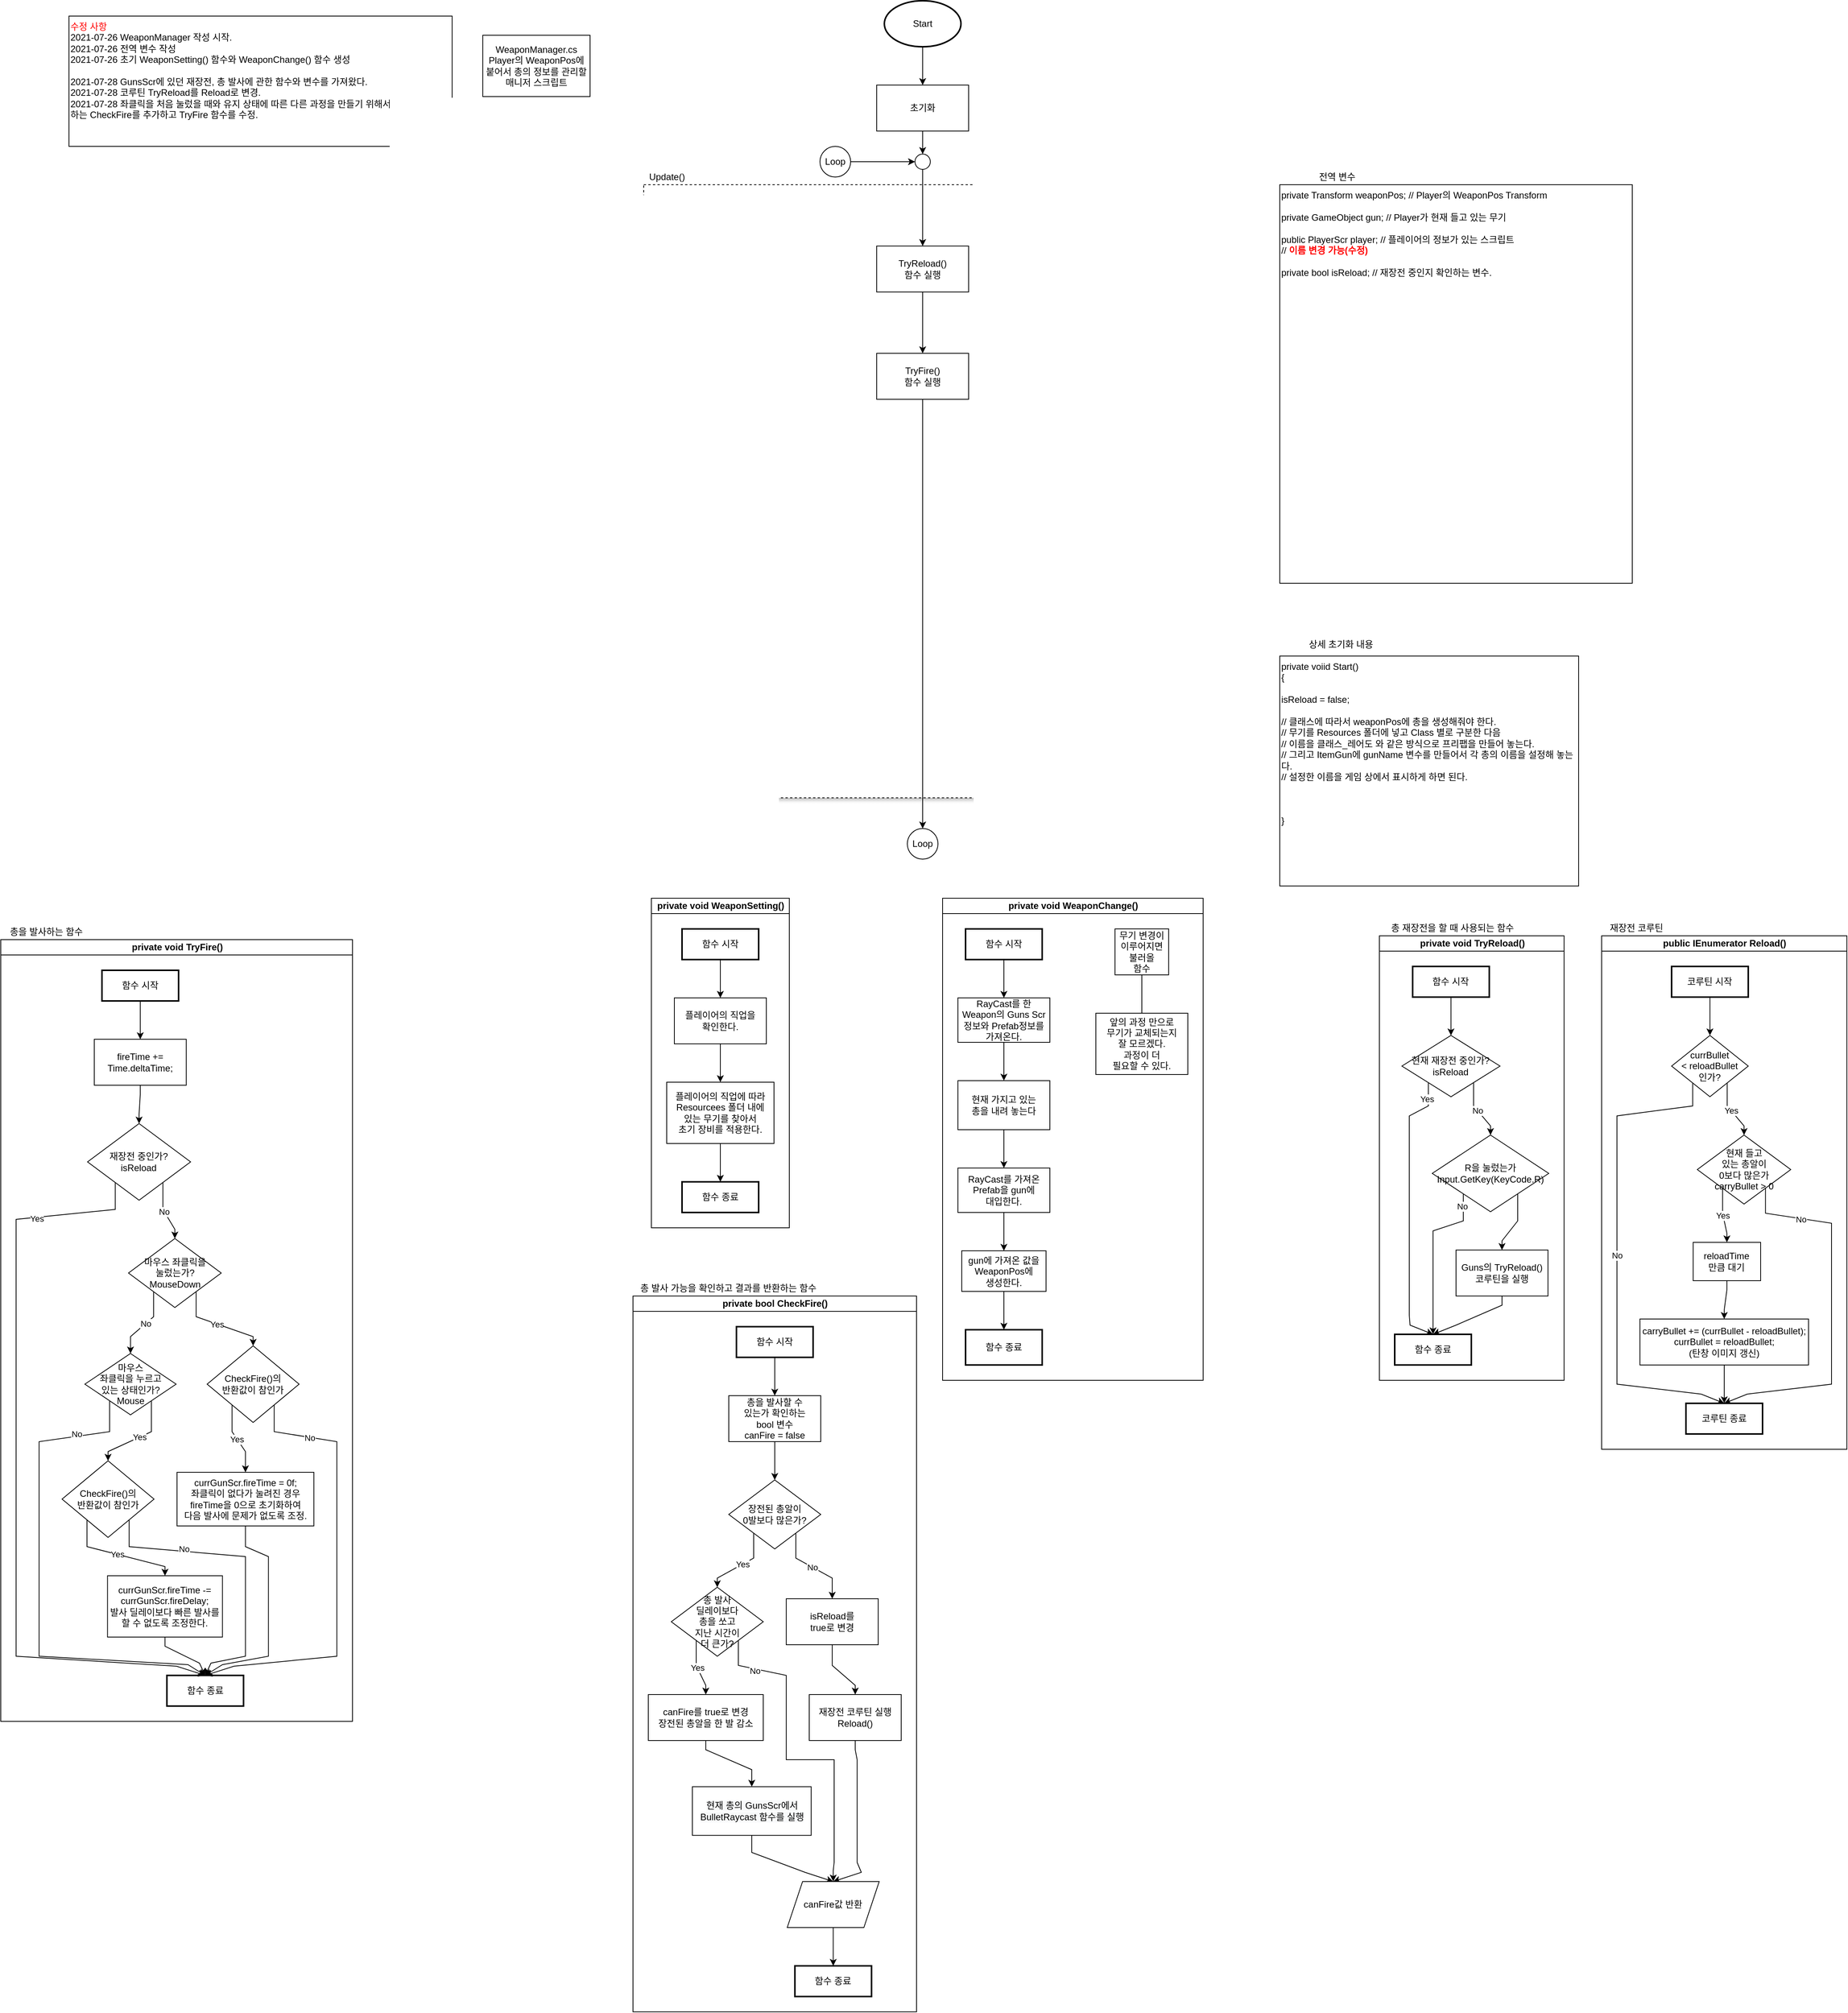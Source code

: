 <mxfile version="13.9.9" type="device"><diagram id="fbpAZVnEKRKCzAowPleW" name="페이지-1"><mxGraphModel dx="1913" dy="806" grid="1" gridSize="10" guides="1" tooltips="1" connect="1" arrows="1" fold="1" page="1" pageScale="1" pageWidth="827" pageHeight="1169" math="0" shadow="0"><root><mxCell id="0"/><mxCell id="1" parent="0"/><mxCell id="e2zvlP6zOubOKXPlWlrr-29" value="" style="whiteSpace=wrap;html=1;fontFamily=Helvetica;dashed=1;shadow=1;" parent="1" vertex="1"><mxGeometry x="50" y="270" width="720" height="800" as="geometry"/></mxCell><mxCell id="R7Zz_K95-D4hdkjk5hmP-1" value="WeaponManager.cs&lt;br&gt;Player의 WeaponPos에 붙어서 총의 정보를 관리할 매니저 스크립트" style="rounded=0;whiteSpace=wrap;html=1;" parent="1" vertex="1"><mxGeometry x="-160" y="75" width="140" height="80" as="geometry"/></mxCell><mxCell id="R7Zz_K95-D4hdkjk5hmP-2" value="&lt;font color=&quot;#ff0000&quot;&gt;수정 사항&lt;br&gt;&lt;/font&gt;2021-07-26 WeaponManager 작성 시작.&lt;br&gt;2021-07-26 전역 변수 작성&lt;br&gt;2021-07-26 초기 WeaponSetting() 함수와 WeaponChange() 함수 생성&lt;br&gt;&lt;br&gt;2021-07-28 GunsScr에 있던 재장전, 총 발사에 관한 함수와 변수를 가져왔다.&lt;br&gt;2021-07-28 코루틴 TryReload를 Reload로 변경.&lt;br&gt;2021-07-28 좌클릭을 처음 눌렀을 때와 유지 상태에 따른 다른 과정을 만들기 위해서 bool 값을 반환하는 CheckFire를 추가하고 TryFire 함수를 수정." style="rounded=0;whiteSpace=wrap;html=1;align=left;verticalAlign=top;" parent="1" vertex="1"><mxGeometry x="-700" y="50" width="500" height="170" as="geometry"/></mxCell><mxCell id="R7Zz_K95-D4hdkjk5hmP-3" value="" style="edgeStyle=orthogonalEdgeStyle;rounded=0;orthogonalLoop=1;jettySize=auto;html=1;" parent="1" source="R7Zz_K95-D4hdkjk5hmP-4" target="R7Zz_K95-D4hdkjk5hmP-5" edge="1"><mxGeometry relative="1" as="geometry"/></mxCell><mxCell id="R7Zz_K95-D4hdkjk5hmP-4" value="Start" style="strokeWidth=2;html=1;shape=mxgraph.flowchart.start_1;whiteSpace=wrap;" parent="1" vertex="1"><mxGeometry x="364" y="30" width="100" height="60" as="geometry"/></mxCell><mxCell id="Ce7QoginSyfobaT-uwrm-7" value="" style="edgeStyle=orthogonalEdgeStyle;rounded=0;orthogonalLoop=1;jettySize=auto;html=1;" edge="1" parent="1" source="R7Zz_K95-D4hdkjk5hmP-5" target="Ce7QoginSyfobaT-uwrm-5"><mxGeometry relative="1" as="geometry"/></mxCell><mxCell id="R7Zz_K95-D4hdkjk5hmP-5" value="초기화" style="rounded=0;whiteSpace=wrap;html=1;" parent="1" vertex="1"><mxGeometry x="354" y="140" width="120" height="60" as="geometry"/></mxCell><mxCell id="R7Zz_K95-D4hdkjk5hmP-6" value="private Transform weaponPos; // Player의 WeaponPos Transform&lt;br&gt;&lt;br&gt;private GameObject gun; // Player가 현재 들고 있는 무기&lt;br&gt;&lt;br&gt;public PlayerScr player; // 플레이어의 정보가 있는 스크립트&lt;br&gt;// &lt;font color=&quot;#ff0000&quot; style=&quot;font-weight: bold&quot;&gt;이름 변경 가능(수정)&lt;/font&gt;&lt;br&gt;&lt;br&gt;private bool isReload; // 재장전 중인지 확인하는 변수." style="rounded=0;whiteSpace=wrap;html=1;align=left;verticalAlign=top;fontFamily=Helvetica;" parent="1" vertex="1"><mxGeometry x="880" y="270" width="460" height="520" as="geometry"/></mxCell><mxCell id="R7Zz_K95-D4hdkjk5hmP-7" value="전역 변수" style="text;html=1;strokeColor=none;fillColor=none;align=center;verticalAlign=middle;whiteSpace=wrap;rounded=0;" parent="1" vertex="1"><mxGeometry x="880" y="250" width="150" height="20" as="geometry"/></mxCell><mxCell id="R7Zz_K95-D4hdkjk5hmP-8" value="private voiid Start()&lt;br&gt;{&lt;br&gt;&lt;br&gt;isReload = false;&lt;br&gt;&lt;br&gt;// 클래스에 따라서 weaponPos에 총을 생성해줘야 한다.&lt;br&gt;// 무기를 Resources 폴더에 넣고 Class 별로 구분한 다음&lt;br&gt;// 이름을 클래스_레어도 와 같은 방식으로 프리팹을 만들어 놓는다.&lt;br&gt;// 그리고 ItemGun에 gunName 변수를 만들어서 각 총의 이름을 설정해 놓는다.&lt;br&gt;// 설정한 이름을 게임 상에서 표시하게 하면 된다.&lt;br&gt;&lt;br&gt;&lt;br&gt;&lt;br&gt;}" style="rounded=0;whiteSpace=wrap;html=1;align=left;verticalAlign=top;" parent="1" vertex="1"><mxGeometry x="880" y="885" width="390" height="300" as="geometry"/></mxCell><mxCell id="R7Zz_K95-D4hdkjk5hmP-9" value="상세 초기화 내용" style="text;html=1;strokeColor=none;fillColor=none;align=center;verticalAlign=middle;whiteSpace=wrap;rounded=0;" parent="1" vertex="1"><mxGeometry x="880" y="860" width="160" height="20" as="geometry"/></mxCell><mxCell id="R7Zz_K95-D4hdkjk5hmP-10" value="private void WeaponChange()" style="swimlane;html=1;startSize=20;horizontal=1;childLayout=flowLayout;flowOrientation=north;resizable=0;interRankCellSpacing=50;containerType=tree;" parent="1" vertex="1"><mxGeometry x="440" y="1201" width="340" height="629" as="geometry"/></mxCell><mxCell id="R7Zz_K95-D4hdkjk5hmP-11" value="함수 시작" style="strokeWidth=2;whiteSpace=wrap;html=1;" parent="R7Zz_K95-D4hdkjk5hmP-10" vertex="1"><mxGeometry x="30" y="40" width="100" height="40" as="geometry"/></mxCell><mxCell id="R7Zz_K95-D4hdkjk5hmP-24" value="무기 변경이&lt;br&gt;이루어지면&lt;br&gt;불러올&lt;br&gt;함수" style="rounded=0;whiteSpace=wrap;html=1;" parent="R7Zz_K95-D4hdkjk5hmP-10" vertex="1"><mxGeometry x="225" y="40" width="70" height="60" as="geometry"/></mxCell><mxCell id="R7Zz_K95-D4hdkjk5hmP-25" value="" style="edgeStyle=orthogonalEdgeStyle;rounded=0;orthogonalLoop=1;jettySize=auto;html=1;noEdgeStyle=1;orthogonal=1;" parent="R7Zz_K95-D4hdkjk5hmP-10" source="R7Zz_K95-D4hdkjk5hmP-11" target="R7Zz_K95-D4hdkjk5hmP-26" edge="1"><mxGeometry relative="1" as="geometry"><Array as="points"><mxPoint x="80" y="92"/><mxPoint x="80" y="118"/></Array></mxGeometry></mxCell><mxCell id="R7Zz_K95-D4hdkjk5hmP-54" style="edgeStyle=orthogonalEdgeStyle;rounded=0;orthogonalLoop=1;jettySize=auto;html=1;entryX=0.5;entryY=0;entryDx=0;entryDy=0;noEdgeStyle=1;orthogonal=1;" parent="R7Zz_K95-D4hdkjk5hmP-10" source="R7Zz_K95-D4hdkjk5hmP-26" target="R7Zz_K95-D4hdkjk5hmP-44" edge="1"><mxGeometry relative="1" as="geometry"><Array as="points"><mxPoint x="80" y="200"/><mxPoint x="80" y="226"/></Array></mxGeometry></mxCell><mxCell id="R7Zz_K95-D4hdkjk5hmP-26" value="RayCast를 한&lt;br&gt;Weapon의 Guns Scr&lt;br&gt;정보와 Prefab정보를&lt;br&gt;가져온다." style="whiteSpace=wrap;html=1;" parent="R7Zz_K95-D4hdkjk5hmP-10" vertex="1"><mxGeometry x="20" y="130" width="120" height="58" as="geometry"/></mxCell><mxCell id="R7Zz_K95-D4hdkjk5hmP-56" style="edgeStyle=orthogonalEdgeStyle;rounded=0;orthogonalLoop=1;jettySize=auto;html=1;entryX=0.5;entryY=0;entryDx=0;entryDy=0;noEdgeStyle=1;orthogonal=1;exitX=0.5;exitY=1;exitDx=0;exitDy=0;" parent="R7Zz_K95-D4hdkjk5hmP-10" source="R7Zz_K95-D4hdkjk5hmP-28" target="R7Zz_K95-D4hdkjk5hmP-53" edge="1"><mxGeometry relative="1" as="geometry"><Array as="points"><mxPoint x="80" y="422"/><mxPoint x="80" y="448"/></Array><mxPoint x="100" y="188" as="sourcePoint"/></mxGeometry></mxCell><mxCell id="R7Zz_K95-D4hdkjk5hmP-28" value="RayCast를 가져온&lt;br&gt;Prefab을 gun에&lt;br&gt;대입한다." style="whiteSpace=wrap;html=1;" parent="R7Zz_K95-D4hdkjk5hmP-10" vertex="1"><mxGeometry x="20" y="352" width="120" height="58" as="geometry"/></mxCell><mxCell id="R7Zz_K95-D4hdkjk5hmP-31" value="함수 종료" style="strokeWidth=2;whiteSpace=wrap;html=1;" parent="R7Zz_K95-D4hdkjk5hmP-10" vertex="1"><mxGeometry x="30" y="563" width="100" height="46" as="geometry"/></mxCell><mxCell id="R7Zz_K95-D4hdkjk5hmP-33" value="앞의 과정 만으로&lt;br&gt;무기가 교체되는지&lt;br&gt;잘 모르겠다.&lt;br&gt;과정이 더&lt;br&gt;필요할 수 있다." style="whiteSpace=wrap;html=1;" parent="R7Zz_K95-D4hdkjk5hmP-10" vertex="1"><mxGeometry x="200" y="150" width="120" height="80" as="geometry"/></mxCell><mxCell id="R7Zz_K95-D4hdkjk5hmP-37" value="" style="endArrow=none;html=1;exitX=0.5;exitY=1;exitDx=0;exitDy=0;entryX=0.5;entryY=0;entryDx=0;entryDy=0;noEdgeStyle=1;orthogonal=1;" parent="R7Zz_K95-D4hdkjk5hmP-10" source="R7Zz_K95-D4hdkjk5hmP-24" target="R7Zz_K95-D4hdkjk5hmP-33" edge="1"><mxGeometry width="50" height="50" relative="1" as="geometry"><mxPoint x="1707.074" y="1783" as="sourcePoint"/><mxPoint x="1757.074" y="1733" as="targetPoint"/><Array as="points"><mxPoint x="260" y="112"/><mxPoint x="260" y="138"/></Array></mxGeometry></mxCell><mxCell id="R7Zz_K95-D4hdkjk5hmP-55" style="edgeStyle=orthogonalEdgeStyle;rounded=0;orthogonalLoop=1;jettySize=auto;html=1;entryX=0.5;entryY=0;entryDx=0;entryDy=0;noEdgeStyle=1;orthogonal=1;" parent="R7Zz_K95-D4hdkjk5hmP-10" source="R7Zz_K95-D4hdkjk5hmP-44" target="R7Zz_K95-D4hdkjk5hmP-28" edge="1"><mxGeometry relative="1" as="geometry"><Array as="points"><mxPoint x="80" y="314"/><mxPoint x="80" y="340"/></Array></mxGeometry></mxCell><mxCell id="R7Zz_K95-D4hdkjk5hmP-44" value="현재 가지고 있는&lt;br&gt;총을 내려 놓는다" style="whiteSpace=wrap;html=1;" parent="R7Zz_K95-D4hdkjk5hmP-10" vertex="1"><mxGeometry x="20" y="238" width="120" height="64" as="geometry"/></mxCell><mxCell id="R7Zz_K95-D4hdkjk5hmP-57" style="edgeStyle=orthogonalEdgeStyle;rounded=0;orthogonalLoop=1;jettySize=auto;html=1;entryX=0.5;entryY=0;entryDx=0;entryDy=0;noEdgeStyle=1;orthogonal=1;" parent="R7Zz_K95-D4hdkjk5hmP-10" source="R7Zz_K95-D4hdkjk5hmP-53" target="R7Zz_K95-D4hdkjk5hmP-31" edge="1"><mxGeometry relative="1" as="geometry"><Array as="points"><mxPoint x="80" y="525"/><mxPoint x="80" y="551"/></Array></mxGeometry></mxCell><mxCell id="R7Zz_K95-D4hdkjk5hmP-53" value="gun에 가져온 값을&lt;br&gt;WeaponPos에&lt;br&gt;생성한다." style="whiteSpace=wrap;html=1;" parent="R7Zz_K95-D4hdkjk5hmP-10" vertex="1"><mxGeometry x="25" y="460" width="110" height="53" as="geometry"/></mxCell><mxCell id="R7Zz_K95-D4hdkjk5hmP-22" value="private void WeaponSetting()" style="swimlane;html=1;startSize=20;horizontal=1;childLayout=flowLayout;flowOrientation=north;resizable=0;interRankCellSpacing=50;containerType=tree;" parent="1" vertex="1"><mxGeometry x="60" y="1201" width="180" height="430" as="geometry"/></mxCell><mxCell id="R7Zz_K95-D4hdkjk5hmP-23" value="함수 시작" style="strokeWidth=2;whiteSpace=wrap;html=1;" parent="R7Zz_K95-D4hdkjk5hmP-22" vertex="1"><mxGeometry x="40" y="40" width="100" height="40" as="geometry"/></mxCell><mxCell id="R7Zz_K95-D4hdkjk5hmP-39" value="" style="edgeStyle=orthogonalEdgeStyle;rounded=0;orthogonalLoop=1;jettySize=auto;html=1;noEdgeStyle=1;orthogonal=1;" parent="R7Zz_K95-D4hdkjk5hmP-22" source="R7Zz_K95-D4hdkjk5hmP-23" target="R7Zz_K95-D4hdkjk5hmP-40" edge="1"><mxGeometry relative="1" as="geometry"><Array as="points"><mxPoint x="90" y="92"/><mxPoint x="90" y="118"/></Array></mxGeometry></mxCell><mxCell id="R7Zz_K95-D4hdkjk5hmP-40" value="플레이어의 직업을&lt;br&gt;확인한다." style="whiteSpace=wrap;html=1;" parent="R7Zz_K95-D4hdkjk5hmP-22" vertex="1"><mxGeometry x="30" y="130" width="120" height="60" as="geometry"/></mxCell><mxCell id="R7Zz_K95-D4hdkjk5hmP-46" value="" style="edgeStyle=orthogonalEdgeStyle;rounded=0;orthogonalLoop=1;jettySize=auto;html=1;noEdgeStyle=1;orthogonal=1;" parent="R7Zz_K95-D4hdkjk5hmP-22" source="R7Zz_K95-D4hdkjk5hmP-40" target="R7Zz_K95-D4hdkjk5hmP-47" edge="1"><mxGeometry relative="1" as="geometry"><mxPoint x="440" y="900" as="sourcePoint"/><Array as="points"><mxPoint x="90" y="202"/><mxPoint x="90" y="228"/></Array></mxGeometry></mxCell><mxCell id="R7Zz_K95-D4hdkjk5hmP-51" style="edgeStyle=orthogonalEdgeStyle;rounded=0;orthogonalLoop=1;jettySize=auto;html=1;entryX=0.5;entryY=0;entryDx=0;entryDy=0;noEdgeStyle=1;orthogonal=1;" parent="R7Zz_K95-D4hdkjk5hmP-22" source="R7Zz_K95-D4hdkjk5hmP-47" target="R7Zz_K95-D4hdkjk5hmP-50" edge="1"><mxGeometry relative="1" as="geometry"><Array as="points"><mxPoint x="90" y="332"/><mxPoint x="90" y="358"/></Array></mxGeometry></mxCell><mxCell id="R7Zz_K95-D4hdkjk5hmP-47" value="플레이어의 직업에 따라&lt;br&gt;Resourcees 폴더 내에&lt;br&gt;있는 무기를 찾아서&lt;br&gt;초기 장비를 적용한다." style="whiteSpace=wrap;html=1;" parent="R7Zz_K95-D4hdkjk5hmP-22" vertex="1"><mxGeometry x="20" y="240" width="140" height="80" as="geometry"/></mxCell><mxCell id="R7Zz_K95-D4hdkjk5hmP-50" value="함수 종료" style="strokeWidth=2;whiteSpace=wrap;html=1;" parent="R7Zz_K95-D4hdkjk5hmP-22" vertex="1"><mxGeometry x="40" y="370" width="100" height="40" as="geometry"/></mxCell><mxCell id="e2zvlP6zOubOKXPlWlrr-2" value="private void TryReload()" style="swimlane;html=1;startSize=20;horizontal=1;childLayout=flowLayout;flowOrientation=north;resizable=0;interRankCellSpacing=50;containerType=tree;shadow=0;" parent="1" vertex="1"><mxGeometry x="1010" y="1250" width="241" height="580" as="geometry"/></mxCell><mxCell id="e2zvlP6zOubOKXPlWlrr-3" style="edgeStyle=orthogonalEdgeStyle;rounded=0;orthogonalLoop=1;jettySize=auto;html=1;entryX=0.5;entryY=0;entryDx=0;entryDy=0;noEdgeStyle=1;orthogonal=1;" parent="e2zvlP6zOubOKXPlWlrr-2" source="e2zvlP6zOubOKXPlWlrr-4" target="e2zvlP6zOubOKXPlWlrr-6" edge="1"><mxGeometry relative="1" as="geometry"><Array as="points"><mxPoint x="93.407" y="92"/><mxPoint x="93.407" y="118"/></Array></mxGeometry></mxCell><mxCell id="e2zvlP6zOubOKXPlWlrr-4" value="함수 시작" style="strokeWidth=2;whiteSpace=wrap;html=1;" parent="e2zvlP6zOubOKXPlWlrr-2" vertex="1"><mxGeometry x="43.407" y="40" width="100" height="40" as="geometry"/></mxCell><mxCell id="e2zvlP6zOubOKXPlWlrr-5" value="Yes" style="edgeStyle=orthogonalEdgeStyle;rounded=0;orthogonalLoop=1;jettySize=auto;html=1;entryX=0.5;entryY=0;entryDx=0;entryDy=0;noEdgeStyle=1;orthogonal=1;" parent="e2zvlP6zOubOKXPlWlrr-2" source="e2zvlP6zOubOKXPlWlrr-6" target="e2zvlP6zOubOKXPlWlrr-11" edge="1"><mxGeometry x="-0.881" y="-2" relative="1" as="geometry"><Array as="points"><mxPoint x="63.907" y="222"/><mxPoint x="39" y="235"/><mxPoint x="39" y="385"/><mxPoint x="39" y="385"/><mxPoint x="39" y="495"/><mxPoint x="40" y="508"/></Array><mxPoint as="offset"/></mxGeometry></mxCell><mxCell id="e2zvlP6zOubOKXPlWlrr-6" value="현재 재장전 중인가?&lt;br&gt;isReload" style="rhombus;whiteSpace=wrap;html=1;rounded=0;" parent="e2zvlP6zOubOKXPlWlrr-2" vertex="1"><mxGeometry x="29.407" y="130" width="128" height="80" as="geometry"/></mxCell><mxCell id="e2zvlP6zOubOKXPlWlrr-7" value="No" style="edgeStyle=orthogonalEdgeStyle;rounded=0;orthogonalLoop=1;jettySize=auto;html=1;entryX=0.5;entryY=0;entryDx=0;entryDy=0;noEdgeStyle=1;orthogonal=1;" parent="e2zvlP6zOubOKXPlWlrr-2" source="e2zvlP6zOubOKXPlWlrr-6" target="e2zvlP6zOubOKXPlWlrr-10" edge="1"><mxGeometry relative="1" as="geometry"><mxPoint x="2003.808" y="4140" as="sourcePoint"/><Array as="points"><mxPoint x="122.907" y="222"/><mxPoint x="145" y="248"/></Array></mxGeometry></mxCell><mxCell id="e2zvlP6zOubOKXPlWlrr-8" value="No" style="edgeStyle=orthogonalEdgeStyle;rounded=0;orthogonalLoop=1;jettySize=auto;html=1;entryX=0.5;entryY=0;entryDx=0;entryDy=0;noEdgeStyle=1;orthogonal=1;" parent="e2zvlP6zOubOKXPlWlrr-2" source="e2zvlP6zOubOKXPlWlrr-10" target="e2zvlP6zOubOKXPlWlrr-11" edge="1"><mxGeometry x="-0.851" y="-2" relative="1" as="geometry"><Array as="points"><mxPoint x="109.5" y="372"/><mxPoint x="70" y="385"/><mxPoint x="70" y="495"/><mxPoint x="70" y="506"/></Array><mxPoint as="offset"/></mxGeometry></mxCell><mxCell id="e2zvlP6zOubOKXPlWlrr-9" style="edgeStyle=orthogonalEdgeStyle;rounded=0;orthogonalLoop=1;jettySize=auto;html=1;entryX=0.5;entryY=0;entryDx=0;entryDy=0;noEdgeStyle=1;orthogonal=1;" parent="e2zvlP6zOubOKXPlWlrr-2" source="e2zvlP6zOubOKXPlWlrr-10" target="e2zvlP6zOubOKXPlWlrr-13" edge="1"><mxGeometry relative="1" as="geometry"><Array as="points"><mxPoint x="180.5" y="372"/><mxPoint x="160" y="398"/></Array></mxGeometry></mxCell><mxCell id="e2zvlP6zOubOKXPlWlrr-10" value="R을 눌렀는가&lt;br&gt;Input.GetKey(KeyCode.R)" style="rhombus;whiteSpace=wrap;html=1;rounded=0;" parent="e2zvlP6zOubOKXPlWlrr-2" vertex="1"><mxGeometry x="69" y="260" width="152" height="100" as="geometry"/></mxCell><mxCell id="e2zvlP6zOubOKXPlWlrr-11" value="함수 종료" style="strokeWidth=2;whiteSpace=wrap;html=1;" parent="e2zvlP6zOubOKXPlWlrr-2" vertex="1"><mxGeometry x="20" y="520" width="100" height="40" as="geometry"/></mxCell><mxCell id="e2zvlP6zOubOKXPlWlrr-12" style="edgeStyle=orthogonalEdgeStyle;rounded=0;orthogonalLoop=1;jettySize=auto;html=1;entryX=0.5;entryY=0;entryDx=0;entryDy=0;noEdgeStyle=1;orthogonal=1;" parent="e2zvlP6zOubOKXPlWlrr-2" source="e2zvlP6zOubOKXPlWlrr-13" target="e2zvlP6zOubOKXPlWlrr-11" edge="1"><mxGeometry relative="1" as="geometry"><Array as="points"><mxPoint x="160" y="482"/><mxPoint x="100" y="508"/></Array></mxGeometry></mxCell><mxCell id="e2zvlP6zOubOKXPlWlrr-13" value="Guns의 TryReload()&lt;br&gt;코루틴을 실행" style="rounded=0;whiteSpace=wrap;html=1;" parent="e2zvlP6zOubOKXPlWlrr-2" vertex="1"><mxGeometry x="100" y="410" width="120" height="60" as="geometry"/></mxCell><mxCell id="e2zvlP6zOubOKXPlWlrr-14" value="private void TryFire()" style="swimlane;html=1;startSize=20;horizontal=1;childLayout=flowLayout;flowOrientation=north;resizable=0;interRankCellSpacing=50;containerType=tree;shadow=0;" parent="1" vertex="1"><mxGeometry x="-789" y="1255" width="459" height="1020" as="geometry"/></mxCell><mxCell id="e2zvlP6zOubOKXPlWlrr-15" value="함수 시작" style="strokeWidth=2;whiteSpace=wrap;html=1;" parent="e2zvlP6zOubOKXPlWlrr-14" vertex="1"><mxGeometry x="132.036" y="40" width="100" height="40" as="geometry"/></mxCell><mxCell id="e2zvlP6zOubOKXPlWlrr-16" value="No" style="edgeStyle=orthogonalEdgeStyle;rounded=0;orthogonalLoop=1;jettySize=auto;html=1;entryX=0.5;entryY=0;entryDx=0;entryDy=0;noEdgeStyle=1;orthogonal=1;" parent="e2zvlP6zOubOKXPlWlrr-14" source="e2zvlP6zOubOKXPlWlrr-17" target="Ce7QoginSyfobaT-uwrm-43" edge="1"><mxGeometry relative="1" as="geometry"><Array as="points"><mxPoint x="199.443" y="492"/><mxPoint x="169.295" y="518"/></Array></mxGeometry></mxCell><mxCell id="e2zvlP6zOubOKXPlWlrr-17" value="마우스 좌클릭을&lt;br&gt;눌렀는가?&lt;br&gt;MouseDown" style="rhombus;whiteSpace=wrap;html=1;rounded=0;" parent="e2zvlP6zOubOKXPlWlrr-14" vertex="1"><mxGeometry x="166.701" y="390" width="120.97" height="90" as="geometry"/></mxCell><mxCell id="e2zvlP6zOubOKXPlWlrr-18" value="함수 종료" style="strokeWidth=2;whiteSpace=wrap;html=1;" parent="e2zvlP6zOubOKXPlWlrr-14" vertex="1"><mxGeometry x="216.795" y="960" width="100" height="40" as="geometry"/></mxCell><mxCell id="e2zvlP6zOubOKXPlWlrr-19" value="" style="edgeStyle=orthogonalEdgeStyle;rounded=0;orthogonalLoop=1;jettySize=auto;html=1;noEdgeStyle=1;orthogonal=1;entryX=0.5;entryY=0;entryDx=0;entryDy=0;" parent="e2zvlP6zOubOKXPlWlrr-14" source="e2zvlP6zOubOKXPlWlrr-15" target="Ce7QoginSyfobaT-uwrm-41" edge="1"><mxGeometry relative="1" as="geometry"><Array as="points"><mxPoint x="182.036" y="92"/><mxPoint x="182.036" y="118"/></Array></mxGeometry></mxCell><mxCell id="e2zvlP6zOubOKXPlWlrr-20" value="Yes" style="edgeStyle=orthogonalEdgeStyle;rounded=0;orthogonalLoop=1;jettySize=auto;html=1;entryX=0.5;entryY=0;entryDx=0;entryDy=0;noEdgeStyle=1;orthogonal=1;" parent="e2zvlP6zOubOKXPlWlrr-14" source="e2zvlP6zOubOKXPlWlrr-22" target="e2zvlP6zOubOKXPlWlrr-18" edge="1"><mxGeometry x="-0.719" y="2" relative="1" as="geometry"><Array as="points"><mxPoint x="149.381" y="352"/><mxPoint x="20" y="365"/><mxPoint x="20" y="505"/><mxPoint x="20" y="505"/><mxPoint x="20" y="655"/><mxPoint x="20" y="655"/><mxPoint x="20" y="805"/><mxPoint x="20" y="805"/><mxPoint x="20" y="935"/><mxPoint x="229.295" y="948"/></Array><mxPoint as="offset"/></mxGeometry></mxCell><mxCell id="e2zvlP6zOubOKXPlWlrr-21" value="No" style="edgeStyle=orthogonalEdgeStyle;rounded=0;orthogonalLoop=1;jettySize=auto;html=1;entryX=0.5;entryY=0;entryDx=0;entryDy=0;noEdgeStyle=1;orthogonal=1;" parent="e2zvlP6zOubOKXPlWlrr-14" source="e2zvlP6zOubOKXPlWlrr-22" target="e2zvlP6zOubOKXPlWlrr-17" edge="1"><mxGeometry relative="1" as="geometry"><Array as="points"><mxPoint x="211.601" y="352"/><mxPoint x="227.186" y="378"/></Array></mxGeometry></mxCell><mxCell id="e2zvlP6zOubOKXPlWlrr-22" value="재장전 중인가?&lt;br&gt;isReload" style="whiteSpace=wrap;html=1;rhombus;" parent="e2zvlP6zOubOKXPlWlrr-14" vertex="1"><mxGeometry x="113.271" y="240" width="134.44" height="100" as="geometry"/></mxCell><mxCell id="e2zvlP6zOubOKXPlWlrr-23" value="Yes" style="edgeStyle=orthogonalEdgeStyle;rounded=0;orthogonalLoop=1;jettySize=auto;html=1;entryX=0.5;entryY=0;entryDx=0;entryDy=0;noEdgeStyle=1;orthogonal=1;" parent="e2zvlP6zOubOKXPlWlrr-14" source="e2zvlP6zOubOKXPlWlrr-17" target="Ce7QoginSyfobaT-uwrm-50" edge="1"><mxGeometry relative="1" as="geometry"><mxPoint x="3270.688" y="3961.86" as="sourcePoint"/><Array as="points"><mxPoint x="254.928" y="492"/><mxPoint x="329.311" y="518"/></Array></mxGeometry></mxCell><mxCell id="Ce7QoginSyfobaT-uwrm-42" style="edgeStyle=orthogonalEdgeStyle;rounded=0;orthogonalLoop=1;jettySize=auto;html=1;entryX=0.5;entryY=0;entryDx=0;entryDy=0;noEdgeStyle=1;orthogonal=1;" edge="1" parent="e2zvlP6zOubOKXPlWlrr-14" source="Ce7QoginSyfobaT-uwrm-41" target="e2zvlP6zOubOKXPlWlrr-22"><mxGeometry relative="1" as="geometry"><Array as="points"><mxPoint x="182.036" y="202"/><mxPoint x="180.491" y="228"/></Array></mxGeometry></mxCell><mxCell id="Ce7QoginSyfobaT-uwrm-41" value="fireTime += Time.deltaTime;" style="whiteSpace=wrap;html=1;" vertex="1" parent="e2zvlP6zOubOKXPlWlrr-14"><mxGeometry x="122.036" y="130" width="120" height="60" as="geometry"/></mxCell><mxCell id="Ce7QoginSyfobaT-uwrm-44" value="No" style="edgeStyle=orthogonalEdgeStyle;rounded=0;orthogonalLoop=1;jettySize=auto;html=1;entryX=0.5;entryY=0;entryDx=0;entryDy=0;noEdgeStyle=1;orthogonal=1;" edge="1" parent="e2zvlP6zOubOKXPlWlrr-14" source="Ce7QoginSyfobaT-uwrm-43" target="e2zvlP6zOubOKXPlWlrr-18"><mxGeometry x="-0.737" y="-3" relative="1" as="geometry"><Array as="points"><mxPoint x="142.038" y="642"/><mxPoint x="50" y="655"/><mxPoint x="50" y="805"/><mxPoint x="50" y="805"/><mxPoint x="50" y="935"/><mxPoint x="244.295" y="946"/></Array><mxPoint as="offset"/></mxGeometry></mxCell><mxCell id="Ce7QoginSyfobaT-uwrm-43" value="마우스&lt;br&gt;좌클릭을 누르고&lt;br&gt;있는 상태인가?&lt;br&gt;Mouse" style="rhombus;whiteSpace=wrap;html=1;" vertex="1" parent="e2zvlP6zOubOKXPlWlrr-14"><mxGeometry x="109.78" y="540" width="119.03" height="80" as="geometry"/></mxCell><mxCell id="Ce7QoginSyfobaT-uwrm-50" value="CheckFire()의&lt;br&gt;반환값이 참인가" style="rhombus;whiteSpace=wrap;html=1;" vertex="1" parent="e2zvlP6zOubOKXPlWlrr-14"><mxGeometry x="269.311" y="530" width="120" height="100" as="geometry"/></mxCell><mxCell id="Ce7QoginSyfobaT-uwrm-51" value="Yes" style="edgeStyle=orthogonalEdgeStyle;rounded=0;orthogonalLoop=1;jettySize=auto;html=1;noEdgeStyle=1;orthogonal=1;entryX=0.5;entryY=0;entryDx=0;entryDy=0;" edge="1" target="Ce7QoginSyfobaT-uwrm-52" source="Ce7QoginSyfobaT-uwrm-50" parent="e2zvlP6zOubOKXPlWlrr-14"><mxGeometry relative="1" as="geometry"><Array as="points"><mxPoint x="301.811" y="642"/><mxPoint x="319.295" y="668"/></Array><mxPoint x="1173.843" y="3680" as="sourcePoint"/><mxPoint x="1242.358" y="2350" as="targetPoint"/></mxGeometry></mxCell><mxCell id="Ce7QoginSyfobaT-uwrm-53" style="edgeStyle=orthogonalEdgeStyle;rounded=0;orthogonalLoop=1;jettySize=auto;html=1;entryX=0.5;entryY=0;entryDx=0;entryDy=0;noEdgeStyle=1;orthogonal=1;" edge="1" parent="e2zvlP6zOubOKXPlWlrr-14" source="Ce7QoginSyfobaT-uwrm-52" target="e2zvlP6zOubOKXPlWlrr-18"><mxGeometry relative="1" as="geometry"><Array as="points"><mxPoint x="319.295" y="792"/><mxPoint x="349.295" y="805"/><mxPoint x="349.295" y="935"/><mxPoint x="289.295" y="946"/></Array></mxGeometry></mxCell><mxCell id="Ce7QoginSyfobaT-uwrm-52" value="currGunScr.fireTime = 0f;&lt;br&gt;좌클릭이 없다가 눌려진 경우&lt;br&gt;fireTime을 0으로 초기화하여&lt;br&gt;다음 발사에 문제가 없도록 조정." style="whiteSpace=wrap;html=1;" vertex="1" parent="e2zvlP6zOubOKXPlWlrr-14"><mxGeometry x="230" y="695" width="178.59" height="70" as="geometry"/></mxCell><mxCell id="Ce7QoginSyfobaT-uwrm-54" value="No" style="edgeStyle=orthogonalEdgeStyle;rounded=0;orthogonalLoop=1;jettySize=auto;html=1;entryX=0.5;entryY=0;entryDx=0;entryDy=0;noEdgeStyle=1;orthogonal=1;" edge="1" target="e2zvlP6zOubOKXPlWlrr-18" source="Ce7QoginSyfobaT-uwrm-50" parent="e2zvlP6zOubOKXPlWlrr-14"><mxGeometry x="-0.713" y="-1" relative="1" as="geometry"><mxPoint x="721.788" y="3019.36" as="sourcePoint"/><Array as="points"><mxPoint x="356.811" y="642"/><mxPoint x="438.59" y="655"/><mxPoint x="438.59" y="805"/><mxPoint x="438.59" y="805"/><mxPoint x="438.59" y="935"/><mxPoint x="304.295" y="948"/></Array><mxPoint as="offset"/></mxGeometry></mxCell><mxCell id="Ce7QoginSyfobaT-uwrm-56" value="Yes" style="edgeStyle=orthogonalEdgeStyle;rounded=0;orthogonalLoop=1;jettySize=auto;html=1;entryX=0.5;entryY=0;entryDx=0;entryDy=0;noEdgeStyle=1;orthogonal=1;" edge="1" target="Ce7QoginSyfobaT-uwrm-80" source="Ce7QoginSyfobaT-uwrm-43" parent="e2zvlP6zOubOKXPlWlrr-14"><mxGeometry relative="1" as="geometry"><Array as="points"><mxPoint x="196.553" y="642"/><mxPoint x="140" y="668"/></Array><mxPoint x="566.303" y="2899.36" as="sourcePoint"/></mxGeometry></mxCell><mxCell id="Ce7QoginSyfobaT-uwrm-58" style="edgeStyle=orthogonalEdgeStyle;rounded=0;orthogonalLoop=1;jettySize=auto;html=1;entryX=0.5;entryY=0;entryDx=0;entryDy=0;noEdgeStyle=1;orthogonal=1;" edge="1" parent="e2zvlP6zOubOKXPlWlrr-14" source="Ce7QoginSyfobaT-uwrm-57" target="e2zvlP6zOubOKXPlWlrr-18"><mxGeometry relative="1" as="geometry"><Array as="points"><mxPoint x="214.295" y="922"/><mxPoint x="259.295" y="944"/></Array></mxGeometry></mxCell><mxCell id="Ce7QoginSyfobaT-uwrm-57" value="currGunScr.fireTime -=&lt;br&gt;currGunScr.fireDelay;&lt;br&gt;발사 딜레이보다 빠른 발사를 할 수 없도록 조정한다." style="whiteSpace=wrap;html=1;" vertex="1" parent="e2zvlP6zOubOKXPlWlrr-14"><mxGeometry x="139.295" y="830" width="150" height="80" as="geometry"/></mxCell><mxCell id="Ce7QoginSyfobaT-uwrm-83" value="Yes" style="edgeStyle=orthogonalEdgeStyle;rounded=0;orthogonalLoop=1;jettySize=auto;html=1;entryX=0.5;entryY=0;entryDx=0;entryDy=0;noEdgeStyle=1;orthogonal=1;" edge="1" parent="e2zvlP6zOubOKXPlWlrr-14" source="Ce7QoginSyfobaT-uwrm-80" target="Ce7QoginSyfobaT-uwrm-57"><mxGeometry relative="1" as="geometry"><Array as="points"><mxPoint x="112.5" y="792"/><mxPoint x="214.295" y="818"/></Array></mxGeometry></mxCell><mxCell id="Ce7QoginSyfobaT-uwrm-84" value="No" style="edgeStyle=orthogonalEdgeStyle;rounded=0;orthogonalLoop=1;jettySize=auto;html=1;entryX=0.5;entryY=0;entryDx=0;entryDy=0;noEdgeStyle=1;orthogonal=1;" edge="1" parent="e2zvlP6zOubOKXPlWlrr-14" source="Ce7QoginSyfobaT-uwrm-80" target="e2zvlP6zOubOKXPlWlrr-18"><mxGeometry x="-0.441" y="3" relative="1" as="geometry"><Array as="points"><mxPoint x="167.5" y="792"/><mxPoint x="319.295" y="805"/><mxPoint x="319.295" y="935"/><mxPoint x="274.295" y="944"/></Array><mxPoint as="offset"/></mxGeometry></mxCell><mxCell id="Ce7QoginSyfobaT-uwrm-80" value="CheckFire()의&lt;br&gt;반환값이 참인가" style="rhombus;whiteSpace=wrap;html=1;" vertex="1" parent="e2zvlP6zOubOKXPlWlrr-14"><mxGeometry x="80" y="680" width="120" height="100" as="geometry"/></mxCell><mxCell id="e2zvlP6zOubOKXPlWlrr-26" value="총 재장전을 할 때 사용되는 함수" style="text;html=1;align=center;verticalAlign=middle;resizable=0;points=[];autosize=1;" parent="1" vertex="1"><mxGeometry x="1010" y="1230" width="190" height="20" as="geometry"/></mxCell><mxCell id="e2zvlP6zOubOKXPlWlrr-27" value="총을 발사하는 함수" style="text;html=1;align=center;verticalAlign=middle;resizable=0;points=[];autosize=1;" parent="1" vertex="1"><mxGeometry x="-790" y="1235" width="120" height="20" as="geometry"/></mxCell><mxCell id="e2zvlP6zOubOKXPlWlrr-28" value="Update()" style="text;html=1;align=center;verticalAlign=middle;resizable=0;points=[];autosize=1;fontFamily=Helvetica;" parent="1" vertex="1"><mxGeometry x="50" y="250" width="60" height="20" as="geometry"/></mxCell><mxCell id="Ce7QoginSyfobaT-uwrm-10" value="" style="edgeStyle=orthogonalEdgeStyle;rounded=0;orthogonalLoop=1;jettySize=auto;html=1;" edge="1" parent="1" source="Ce7QoginSyfobaT-uwrm-1" target="Ce7QoginSyfobaT-uwrm-9"><mxGeometry relative="1" as="geometry"/></mxCell><mxCell id="Ce7QoginSyfobaT-uwrm-1" value="TryReload()&lt;br&gt;함수 실행" style="whiteSpace=wrap;html=1;" vertex="1" parent="1"><mxGeometry x="354" y="350" width="120" height="60" as="geometry"/></mxCell><mxCell id="Ce7QoginSyfobaT-uwrm-6" value="" style="edgeStyle=orthogonalEdgeStyle;rounded=0;orthogonalLoop=1;jettySize=auto;html=1;" edge="1" parent="1" source="Ce7QoginSyfobaT-uwrm-4" target="Ce7QoginSyfobaT-uwrm-5"><mxGeometry relative="1" as="geometry"/></mxCell><mxCell id="Ce7QoginSyfobaT-uwrm-4" value="Loop" style="ellipse;whiteSpace=wrap;html=1;aspect=fixed;" vertex="1" parent="1"><mxGeometry x="280" y="220" width="40" height="40" as="geometry"/></mxCell><mxCell id="Ce7QoginSyfobaT-uwrm-8" value="" style="edgeStyle=orthogonalEdgeStyle;rounded=0;orthogonalLoop=1;jettySize=auto;html=1;" edge="1" parent="1" source="Ce7QoginSyfobaT-uwrm-5" target="Ce7QoginSyfobaT-uwrm-1"><mxGeometry relative="1" as="geometry"/></mxCell><mxCell id="Ce7QoginSyfobaT-uwrm-5" value="" style="ellipse;whiteSpace=wrap;html=1;aspect=fixed;" vertex="1" parent="1"><mxGeometry x="404" y="230" width="20" height="20" as="geometry"/></mxCell><mxCell id="Ce7QoginSyfobaT-uwrm-12" style="edgeStyle=orthogonalEdgeStyle;rounded=0;orthogonalLoop=1;jettySize=auto;html=1;entryX=0.5;entryY=0;entryDx=0;entryDy=0;" edge="1" parent="1" source="Ce7QoginSyfobaT-uwrm-9" target="Ce7QoginSyfobaT-uwrm-11"><mxGeometry relative="1" as="geometry"/></mxCell><mxCell id="Ce7QoginSyfobaT-uwrm-9" value="TryFire()&lt;br&gt;함수 실행" style="whiteSpace=wrap;html=1;" vertex="1" parent="1"><mxGeometry x="354" y="490" width="120" height="60" as="geometry"/></mxCell><mxCell id="Ce7QoginSyfobaT-uwrm-11" value="Loop" style="ellipse;whiteSpace=wrap;html=1;aspect=fixed;" vertex="1" parent="1"><mxGeometry x="394" y="1110" width="40" height="40" as="geometry"/></mxCell><mxCell id="Ce7QoginSyfobaT-uwrm-13" value="&lt;span style=&quot;text-align: left&quot;&gt;&lt;b&gt;public IEnumerator Reload()&lt;/b&gt;&lt;/span&gt;" style="swimlane;html=1;startSize=20;horizontal=1;childLayout=flowLayout;flowOrientation=north;resizable=0;interRankCellSpacing=50;containerType=tree;align=center;fontStyle=0" vertex="1" parent="1"><mxGeometry x="1300" y="1250" width="320" height="670" as="geometry"/></mxCell><mxCell id="Ce7QoginSyfobaT-uwrm-14" style="edgeStyle=orthogonalEdgeStyle;rounded=0;orthogonalLoop=1;jettySize=auto;html=1;entryX=0.5;entryY=0;entryDx=0;entryDy=0;noEdgeStyle=1;orthogonal=1;" edge="1" parent="Ce7QoginSyfobaT-uwrm-13" source="Ce7QoginSyfobaT-uwrm-15" target="Ce7QoginSyfobaT-uwrm-17"><mxGeometry relative="1" as="geometry"><Array as="points"><mxPoint x="141.328" y="92"/><mxPoint x="141.328" y="118"/></Array></mxGeometry></mxCell><mxCell id="Ce7QoginSyfobaT-uwrm-15" value="코루틴 시작" style="whiteSpace=wrap;html=1;strokeWidth=2;" vertex="1" parent="Ce7QoginSyfobaT-uwrm-13"><mxGeometry x="91.328" y="40" width="100" height="40" as="geometry"/></mxCell><mxCell id="Ce7QoginSyfobaT-uwrm-16" value="No" style="edgeStyle=orthogonalEdgeStyle;rounded=0;orthogonalLoop=1;jettySize=auto;html=1;entryX=0.5;entryY=0;entryDx=0;entryDy=0;noEdgeStyle=1;orthogonal=1;" edge="1" parent="Ce7QoginSyfobaT-uwrm-13" source="Ce7QoginSyfobaT-uwrm-17" target="Ce7QoginSyfobaT-uwrm-20"><mxGeometry relative="1" as="geometry"><Array as="points"><mxPoint x="118.828" y="222"/><mxPoint x="20" y="235"/><mxPoint x="20" y="375"/><mxPoint x="20" y="375"/><mxPoint x="20" y="475"/><mxPoint x="20" y="475"/><mxPoint x="20" y="585"/><mxPoint x="130" y="598"/></Array></mxGeometry></mxCell><mxCell id="Ce7QoginSyfobaT-uwrm-17" value="currBullet&lt;br&gt;&amp;lt; reloadBullet&lt;br&gt;인가?" style="rhombus;whiteSpace=wrap;html=1;align=center;" vertex="1" parent="Ce7QoginSyfobaT-uwrm-13"><mxGeometry x="91.328" y="130" width="100" height="80" as="geometry"/></mxCell><mxCell id="Ce7QoginSyfobaT-uwrm-18" style="edgeStyle=orthogonalEdgeStyle;rounded=0;orthogonalLoop=1;jettySize=auto;html=1;entryX=0.5;entryY=0;entryDx=0;entryDy=0;noEdgeStyle=1;orthogonal=1;" edge="1" parent="Ce7QoginSyfobaT-uwrm-13" source="Ce7QoginSyfobaT-uwrm-19" target="Ce7QoginSyfobaT-uwrm-20"><mxGeometry relative="1" as="geometry"><Array as="points"><mxPoint x="160" y="572"/><mxPoint x="160" y="596"/></Array></mxGeometry></mxCell><mxCell id="Ce7QoginSyfobaT-uwrm-19" value="carryBullet += (currBullet - reloadBullet);&lt;br&gt;currBullet = reloadBullet;&lt;br&gt;(탄창 이미지 갱신)" style="rounded=0;whiteSpace=wrap;html=1;align=center;" vertex="1" parent="Ce7QoginSyfobaT-uwrm-13"><mxGeometry x="50" y="500" width="220" height="60" as="geometry"/></mxCell><mxCell id="Ce7QoginSyfobaT-uwrm-20" value="코루틴 종료" style="whiteSpace=wrap;html=1;strokeWidth=2;" vertex="1" parent="Ce7QoginSyfobaT-uwrm-13"><mxGeometry x="110" y="610" width="100" height="40" as="geometry"/></mxCell><mxCell id="Ce7QoginSyfobaT-uwrm-21" style="edgeStyle=orthogonalEdgeStyle;rounded=0;orthogonalLoop=1;jettySize=auto;html=1;entryX=0.5;entryY=0;entryDx=0;entryDy=0;noEdgeStyle=1;orthogonal=1;" edge="1" parent="Ce7QoginSyfobaT-uwrm-13" source="Ce7QoginSyfobaT-uwrm-22" target="Ce7QoginSyfobaT-uwrm-19"><mxGeometry relative="1" as="geometry"><Array as="points"><mxPoint x="163.47" y="462"/><mxPoint x="160" y="488"/></Array></mxGeometry></mxCell><mxCell id="Ce7QoginSyfobaT-uwrm-22" value="reloadTime&lt;br&gt;만큼 대기" style="rounded=0;whiteSpace=wrap;html=1;align=center;" vertex="1" parent="Ce7QoginSyfobaT-uwrm-13"><mxGeometry x="119.44" y="400" width="88.06" height="50" as="geometry"/></mxCell><mxCell id="Ce7QoginSyfobaT-uwrm-23" value="Yes" style="edgeStyle=orthogonalEdgeStyle;rounded=0;orthogonalLoop=1;jettySize=auto;html=1;entryX=0.5;entryY=0;entryDx=0;entryDy=0;noEdgeStyle=1;orthogonal=1;" edge="1" parent="Ce7QoginSyfobaT-uwrm-13" source="Ce7QoginSyfobaT-uwrm-17" target="Ce7QoginSyfobaT-uwrm-26"><mxGeometry relative="1" as="geometry"><Array as="points"><mxPoint x="163.828" y="222"/><mxPoint x="185.833" y="248"/></Array><mxPoint x="929.253" y="1342" as="sourcePoint"/></mxGeometry></mxCell><mxCell id="Ce7QoginSyfobaT-uwrm-24" value="Yes" style="edgeStyle=orthogonalEdgeStyle;rounded=0;orthogonalLoop=1;jettySize=auto;html=1;entryX=0.5;entryY=0;entryDx=0;entryDy=0;noEdgeStyle=1;orthogonal=1;" edge="1" parent="Ce7QoginSyfobaT-uwrm-13" source="Ce7QoginSyfobaT-uwrm-26" target="Ce7QoginSyfobaT-uwrm-22"><mxGeometry relative="1" as="geometry"><Array as="points"><mxPoint x="157.848" y="362"/><mxPoint x="163.47" y="388"/></Array></mxGeometry></mxCell><mxCell id="Ce7QoginSyfobaT-uwrm-25" value="No" style="edgeStyle=orthogonalEdgeStyle;rounded=0;orthogonalLoop=1;jettySize=auto;html=1;entryX=0.5;entryY=0;entryDx=0;entryDy=0;noEdgeStyle=1;orthogonal=1;" edge="1" parent="Ce7QoginSyfobaT-uwrm-13" source="Ce7QoginSyfobaT-uwrm-26" target="Ce7QoginSyfobaT-uwrm-20"><mxGeometry x="-0.664" y="-1" relative="1" as="geometry"><Array as="points"><mxPoint x="213.818" y="362"/><mxPoint x="300" y="375"/><mxPoint x="300" y="475"/><mxPoint x="300" y="475"/><mxPoint x="300" y="585"/><mxPoint x="190" y="598"/></Array><mxPoint as="offset"/></mxGeometry></mxCell><mxCell id="Ce7QoginSyfobaT-uwrm-26" value="현재 들고&lt;br&gt;있는 총알이&lt;br&gt;0보다 많은가&lt;br&gt;carryBullet &amp;gt; 0" style="rounded=0;whiteSpace=wrap;html=1;align=center;rhombus;" vertex="1" parent="Ce7QoginSyfobaT-uwrm-13"><mxGeometry x="124.863" y="260" width="121.94" height="90" as="geometry"/></mxCell><mxCell id="Ce7QoginSyfobaT-uwrm-27" value="재장전 코루틴" style="text;html=1;align=center;verticalAlign=middle;resizable=0;points=[];autosize=1;" vertex="1" parent="1"><mxGeometry x="1300" y="1230" width="90" height="20" as="geometry"/></mxCell><mxCell id="Ce7QoginSyfobaT-uwrm-28" value="private bool CheckFire()" style="swimlane;html=1;startSize=20;horizontal=1;childLayout=flowLayout;flowOrientation=north;resizable=0;interRankCellSpacing=50;containerType=tree;shadow=0;" vertex="1" parent="1"><mxGeometry x="36" y="1720" width="370" height="934" as="geometry"/></mxCell><mxCell id="Ce7QoginSyfobaT-uwrm-61" style="edgeStyle=orthogonalEdgeStyle;rounded=0;orthogonalLoop=1;jettySize=auto;html=1;entryX=0.5;entryY=0;entryDx=0;entryDy=0;noEdgeStyle=1;orthogonal=1;" edge="1" parent="Ce7QoginSyfobaT-uwrm-28" source="Ce7QoginSyfobaT-uwrm-29" target="Ce7QoginSyfobaT-uwrm-60"><mxGeometry relative="1" as="geometry"><Array as="points"><mxPoint x="185" y="92"/><mxPoint x="185" y="118"/></Array></mxGeometry></mxCell><mxCell id="Ce7QoginSyfobaT-uwrm-29" value="함수 시작" style="strokeWidth=2;whiteSpace=wrap;html=1;" vertex="1" parent="Ce7QoginSyfobaT-uwrm-28"><mxGeometry x="135" y="40" width="100" height="40" as="geometry"/></mxCell><mxCell id="Ce7QoginSyfobaT-uwrm-59" value="함수 종료" style="strokeWidth=2;whiteSpace=wrap;html=1;" vertex="1" parent="Ce7QoginSyfobaT-uwrm-28"><mxGeometry x="211.289" y="874.0" width="100" height="40" as="geometry"/></mxCell><mxCell id="Ce7QoginSyfobaT-uwrm-64" style="edgeStyle=orthogonalEdgeStyle;rounded=0;orthogonalLoop=1;jettySize=auto;html=1;entryX=0.5;entryY=0;entryDx=0;entryDy=0;noEdgeStyle=1;orthogonal=1;" edge="1" parent="Ce7QoginSyfobaT-uwrm-28" source="Ce7QoginSyfobaT-uwrm-60" target="Ce7QoginSyfobaT-uwrm-63"><mxGeometry relative="1" as="geometry"><Array as="points"><mxPoint x="185" y="202"/><mxPoint x="185" y="228"/></Array></mxGeometry></mxCell><mxCell id="Ce7QoginSyfobaT-uwrm-60" value="총을 발사할 수&lt;br&gt;있는가 확인하는&lt;br&gt;bool 변수 &lt;br&gt;canFire = false" style="rounded=0;whiteSpace=wrap;html=1;" vertex="1" parent="Ce7QoginSyfobaT-uwrm-28"><mxGeometry x="125" y="130" width="120" height="60" as="geometry"/></mxCell><mxCell id="Ce7QoginSyfobaT-uwrm-63" value="장전된 총알이&lt;br&gt;0발보다 많은가?" style="rhombus;whiteSpace=wrap;html=1;" vertex="1" parent="Ce7QoginSyfobaT-uwrm-28"><mxGeometry x="125" y="240" width="120" height="90" as="geometry"/></mxCell><mxCell id="Ce7QoginSyfobaT-uwrm-65" value="Yes" style="edgeStyle=orthogonalEdgeStyle;rounded=0;orthogonalLoop=1;jettySize=auto;html=1;entryX=0.5;entryY=0;entryDx=0;entryDy=0;noEdgeStyle=1;orthogonal=1;" edge="1" target="Ce7QoginSyfobaT-uwrm-66" source="Ce7QoginSyfobaT-uwrm-63" parent="Ce7QoginSyfobaT-uwrm-28"><mxGeometry relative="1" as="geometry"><mxPoint x="604.984" y="2790" as="sourcePoint"/><Array as="points"><mxPoint x="157.5" y="342"/><mxPoint x="110" y="368"/></Array></mxGeometry></mxCell><mxCell id="Ce7QoginSyfobaT-uwrm-77" value="No" style="edgeStyle=orthogonalEdgeStyle;rounded=0;orthogonalLoop=1;jettySize=auto;html=1;entryX=0.5;entryY=0;entryDx=0;entryDy=0;noEdgeStyle=1;orthogonal=1;" edge="1" parent="Ce7QoginSyfobaT-uwrm-28" source="Ce7QoginSyfobaT-uwrm-66" target="Ce7QoginSyfobaT-uwrm-75"><mxGeometry x="-0.743" y="-2" relative="1" as="geometry"><Array as="points"><mxPoint x="137.5" y="482"/><mxPoint x="200" y="495"/><mxPoint x="200" y="605"/><mxPoint x="262.5" y="605"/><mxPoint x="262.5" y="739.0"/><mxPoint x="261.289" y="750.0"/></Array><mxPoint as="offset"/></mxGeometry></mxCell><mxCell id="Ce7QoginSyfobaT-uwrm-66" value="총 발사&lt;br&gt;딜레이보다&lt;br&gt;총을 쏘고&lt;br&gt;지난 시간이&lt;br&gt;더 큰가?" style="rhombus;whiteSpace=wrap;html=1;" vertex="1" parent="Ce7QoginSyfobaT-uwrm-28"><mxGeometry x="50" y="380" width="120" height="90" as="geometry"/></mxCell><mxCell id="Ce7QoginSyfobaT-uwrm-67" value="Yes" style="edgeStyle=orthogonalEdgeStyle;rounded=0;orthogonalLoop=1;jettySize=auto;html=1;entryX=0.5;entryY=0;entryDx=0;entryDy=0;noEdgeStyle=1;orthogonal=1;" edge="1" target="Ce7QoginSyfobaT-uwrm-68" source="Ce7QoginSyfobaT-uwrm-66" parent="Ce7QoginSyfobaT-uwrm-28"><mxGeometry relative="1" as="geometry"><mxPoint x="584.984" y="2890" as="sourcePoint"/><Array as="points"><mxPoint x="82.5" y="482"/><mxPoint x="95" y="508"/></Array></mxGeometry></mxCell><mxCell id="Ce7QoginSyfobaT-uwrm-70" style="edgeStyle=orthogonalEdgeStyle;rounded=0;orthogonalLoop=1;jettySize=auto;html=1;entryX=0.5;entryY=0;entryDx=0;entryDy=0;noEdgeStyle=1;orthogonal=1;" edge="1" parent="Ce7QoginSyfobaT-uwrm-28" source="Ce7QoginSyfobaT-uwrm-68" target="Ce7QoginSyfobaT-uwrm-69"><mxGeometry relative="1" as="geometry"><Array as="points"><mxPoint x="95" y="592"/><mxPoint x="155" y="618"/></Array></mxGeometry></mxCell><mxCell id="Ce7QoginSyfobaT-uwrm-68" value="canFire를 true로 변경&lt;br&gt;장전된 총알을 한 발 감소" style="whiteSpace=wrap;html=1;" vertex="1" parent="Ce7QoginSyfobaT-uwrm-28"><mxGeometry x="20" y="520" width="150" height="60" as="geometry"/></mxCell><mxCell id="Ce7QoginSyfobaT-uwrm-76" style="edgeStyle=orthogonalEdgeStyle;rounded=0;orthogonalLoop=1;jettySize=auto;html=1;entryX=0.5;entryY=0;entryDx=0;entryDy=0;noEdgeStyle=1;orthogonal=1;" edge="1" parent="Ce7QoginSyfobaT-uwrm-28" source="Ce7QoginSyfobaT-uwrm-69" target="Ce7QoginSyfobaT-uwrm-75"><mxGeometry relative="1" as="geometry"><Array as="points"><mxPoint x="155" y="726.0"/><mxPoint x="224.622" y="752.0"/></Array></mxGeometry></mxCell><mxCell id="Ce7QoginSyfobaT-uwrm-69" value="&#10;&#10;&lt;span style=&quot;color: rgb(0, 0, 0); font-family: helvetica; font-size: 12px; font-style: normal; font-weight: 400; letter-spacing: normal; text-align: center; text-indent: 0px; text-transform: none; word-spacing: 0px; background-color: rgb(248, 249, 250); display: inline; float: none;&quot;&gt;현재 총의 GunsScr에서 BulletRaycast 함수를 실행&lt;/span&gt;&#10;&#10;" style="whiteSpace=wrap;html=1;" vertex="1" parent="Ce7QoginSyfobaT-uwrm-28"><mxGeometry x="77.5" y="640.25" width="155" height="63.5" as="geometry"/></mxCell><mxCell id="Ce7QoginSyfobaT-uwrm-71" value="No" style="edgeStyle=orthogonalEdgeStyle;rounded=0;orthogonalLoop=1;jettySize=auto;html=1;entryX=0.5;entryY=0;entryDx=0;entryDy=0;noEdgeStyle=1;orthogonal=1;" edge="1" target="Ce7QoginSyfobaT-uwrm-72" source="Ce7QoginSyfobaT-uwrm-63" parent="Ce7QoginSyfobaT-uwrm-28"><mxGeometry relative="1" as="geometry"><mxPoint x="442.484" y="2430" as="sourcePoint"/><Array as="points"><mxPoint x="212.5" y="342"/><mxPoint x="260" y="368"/></Array></mxGeometry></mxCell><mxCell id="Ce7QoginSyfobaT-uwrm-72" value="isReload를&lt;br&gt;true로 변경" style="whiteSpace=wrap;html=1;" vertex="1" parent="Ce7QoginSyfobaT-uwrm-28"><mxGeometry x="200" y="395" width="120" height="60" as="geometry"/></mxCell><mxCell id="Ce7QoginSyfobaT-uwrm-73" value="" style="edgeStyle=orthogonalEdgeStyle;rounded=0;orthogonalLoop=1;jettySize=auto;html=1;entryX=0.5;entryY=0;entryDx=0;entryDy=0;noEdgeStyle=1;orthogonal=1;" edge="1" target="Ce7QoginSyfobaT-uwrm-74" source="Ce7QoginSyfobaT-uwrm-72" parent="Ce7QoginSyfobaT-uwrm-28"><mxGeometry relative="1" as="geometry"><mxPoint x="471.156" y="2469.375" as="sourcePoint"/><Array as="points"><mxPoint x="260" y="482"/><mxPoint x="290" y="508"/></Array></mxGeometry></mxCell><mxCell id="Ce7QoginSyfobaT-uwrm-78" style="edgeStyle=orthogonalEdgeStyle;rounded=0;orthogonalLoop=1;jettySize=auto;html=1;entryX=0.5;entryY=0;entryDx=0;entryDy=0;noEdgeStyle=1;orthogonal=1;" edge="1" parent="Ce7QoginSyfobaT-uwrm-28" source="Ce7QoginSyfobaT-uwrm-74" target="Ce7QoginSyfobaT-uwrm-75"><mxGeometry relative="1" as="geometry"><Array as="points"><mxPoint x="290" y="592"/><mxPoint x="292.5" y="605"/><mxPoint x="292.5" y="739.0"/><mxPoint x="297.956" y="752.0"/></Array></mxGeometry></mxCell><mxCell id="Ce7QoginSyfobaT-uwrm-74" value="재장전 코루틴 실행&lt;br&gt;Reload()" style="whiteSpace=wrap;html=1;" vertex="1" parent="Ce7QoginSyfobaT-uwrm-28"><mxGeometry x="230" y="520" width="120" height="60" as="geometry"/></mxCell><mxCell id="Ce7QoginSyfobaT-uwrm-79" style="edgeStyle=orthogonalEdgeStyle;rounded=0;orthogonalLoop=1;jettySize=auto;html=1;entryX=0.5;entryY=0;entryDx=0;entryDy=0;noEdgeStyle=1;orthogonal=1;" edge="1" parent="Ce7QoginSyfobaT-uwrm-28" source="Ce7QoginSyfobaT-uwrm-75" target="Ce7QoginSyfobaT-uwrm-59"><mxGeometry relative="1" as="geometry"><Array as="points"><mxPoint x="261.289" y="836.0"/><mxPoint x="261.289" y="862.0"/></Array></mxGeometry></mxCell><mxCell id="Ce7QoginSyfobaT-uwrm-75" value="canFire값 반환" style="shape=parallelogram;perimeter=parallelogramPerimeter;whiteSpace=wrap;html=1;fixedSize=1;" vertex="1" parent="Ce7QoginSyfobaT-uwrm-28"><mxGeometry x="201.289" y="764.0" width="120" height="60" as="geometry"/></mxCell><mxCell id="Ce7QoginSyfobaT-uwrm-40" value="총 발사 가능을 확인하고 결과를 반환하는 함수" style="text;html=1;align=center;verticalAlign=middle;resizable=0;points=[];autosize=1;" vertex="1" parent="1"><mxGeometry x="30" y="1700" width="260" height="20" as="geometry"/></mxCell></root></mxGraphModel></diagram></mxfile>